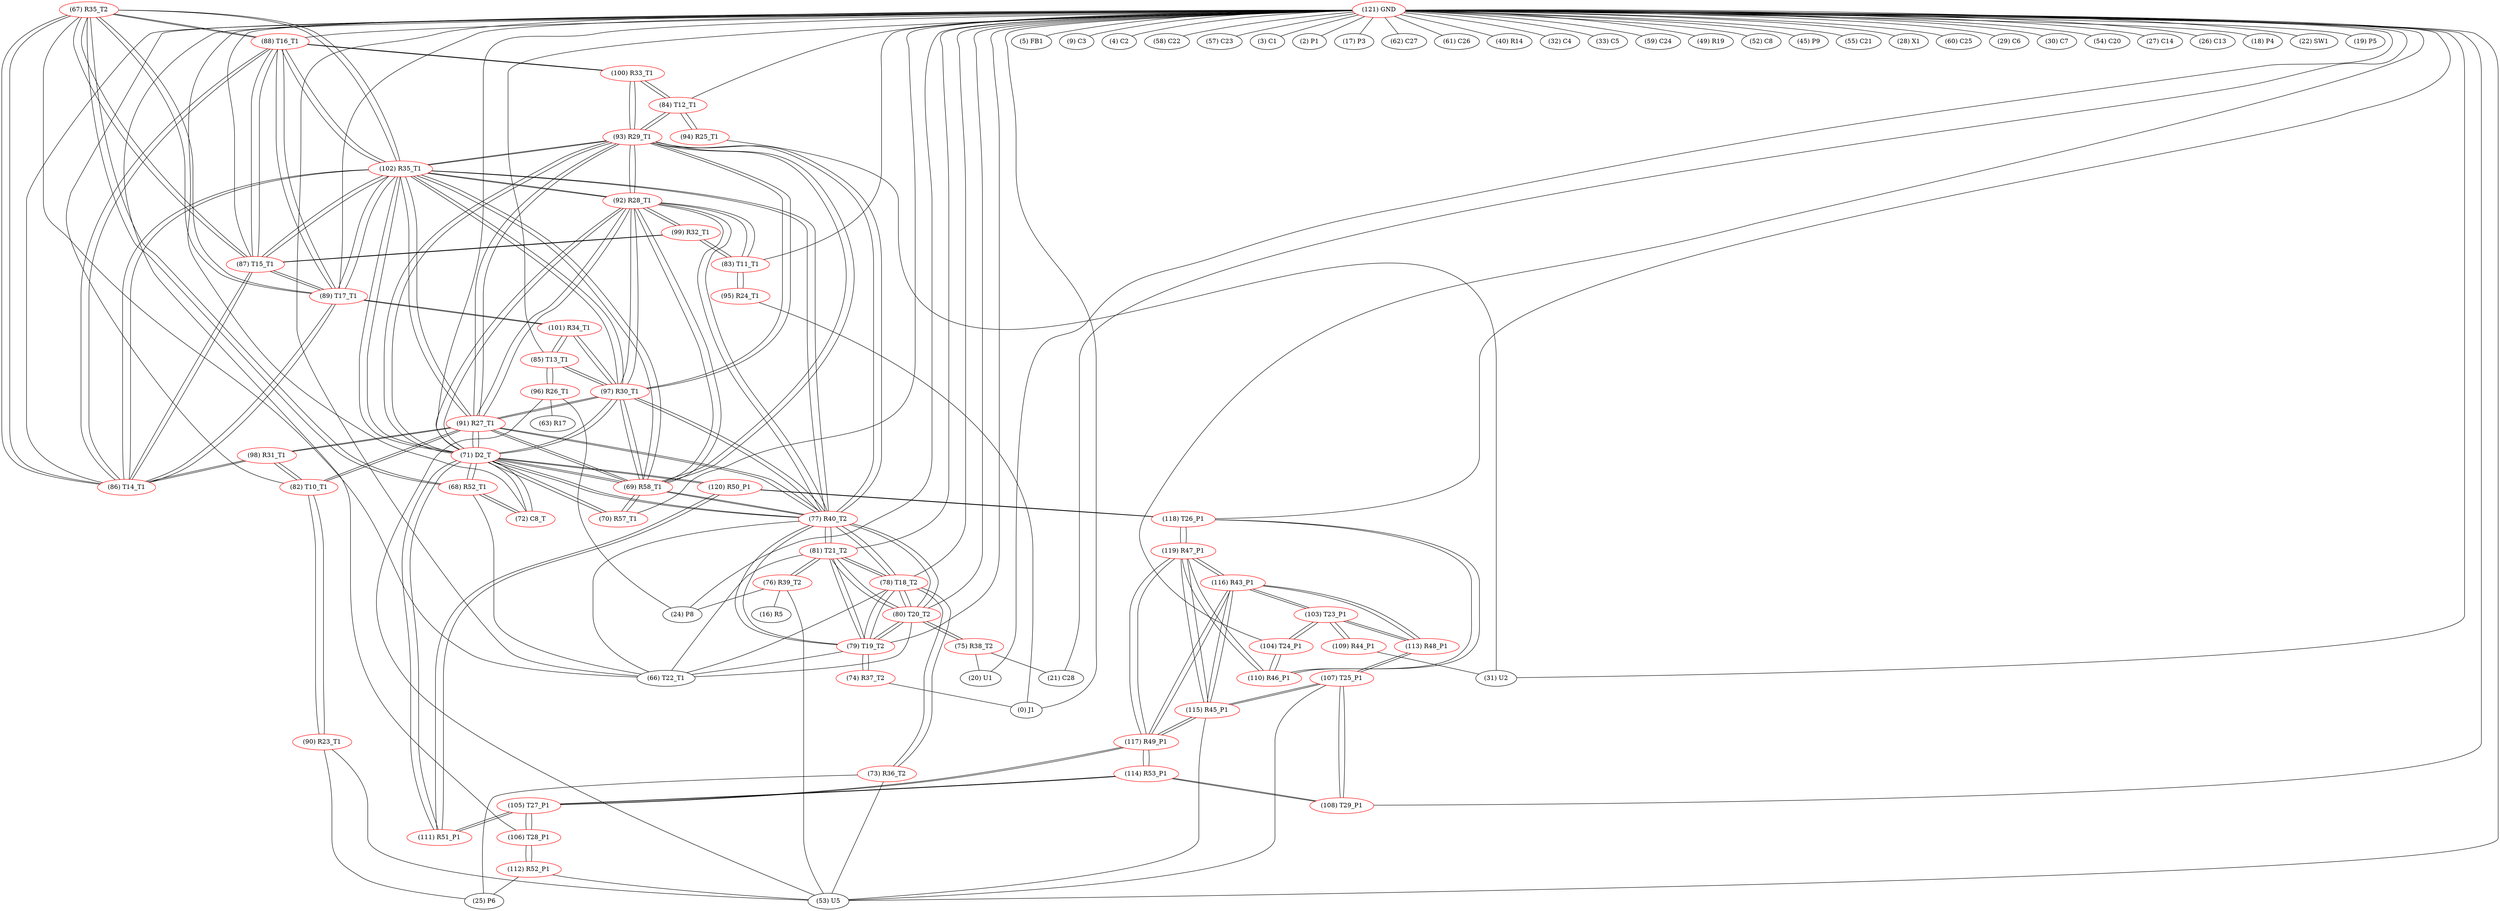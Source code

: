 graph {
	67 [label="(67) R35_T2" color=red]
	88 [label="(88) T16_T1"]
	87 [label="(87) T15_T1"]
	102 [label="(102) R35_T1"]
	86 [label="(86) T14_T1"]
	89 [label="(89) T17_T1"]
	68 [label="(68) R52_T1"]
	66 [label="(66) T22_T1"]
	68 [label="(68) R52_T1" color=red]
	71 [label="(71) D2_T"]
	72 [label="(72) C8_T"]
	67 [label="(67) R35_T2"]
	66 [label="(66) T22_T1"]
	69 [label="(69) R58_T1" color=red]
	70 [label="(70) R57_T1"]
	71 [label="(71) D2_T"]
	93 [label="(93) R29_T1"]
	102 [label="(102) R35_T1"]
	77 [label="(77) R40_T2"]
	97 [label="(97) R30_T1"]
	91 [label="(91) R27_T1"]
	92 [label="(92) R28_T1"]
	70 [label="(70) R57_T1" color=red]
	69 [label="(69) R58_T1"]
	71 [label="(71) D2_T"]
	71 [label="(71) D2_T" color=red]
	68 [label="(68) R52_T1"]
	72 [label="(72) C8_T"]
	69 [label="(69) R58_T1"]
	70 [label="(70) R57_T1"]
	93 [label="(93) R29_T1"]
	102 [label="(102) R35_T1"]
	77 [label="(77) R40_T2"]
	97 [label="(97) R30_T1"]
	91 [label="(91) R27_T1"]
	92 [label="(92) R28_T1"]
	111 [label="(111) R51_P1"]
	120 [label="(120) R50_P1"]
	72 [label="(72) C8_T" color=red]
	71 [label="(71) D2_T"]
	68 [label="(68) R52_T1"]
	73 [label="(73) R36_T2" color=red]
	53 [label="(53) U5"]
	25 [label="(25) P6"]
	78 [label="(78) T18_T2"]
	74 [label="(74) R37_T2" color=red]
	0 [label="(0) J1"]
	79 [label="(79) T19_T2"]
	75 [label="(75) R38_T2" color=red]
	20 [label="(20) U1"]
	21 [label="(21) C28"]
	80 [label="(80) T20_T2"]
	76 [label="(76) R39_T2" color=red]
	16 [label="(16) R5"]
	24 [label="(24) P8"]
	53 [label="(53) U5"]
	81 [label="(81) T21_T2"]
	77 [label="(77) R40_T2" color=red]
	93 [label="(93) R29_T1"]
	102 [label="(102) R35_T1"]
	97 [label="(97) R30_T1"]
	71 [label="(71) D2_T"]
	69 [label="(69) R58_T1"]
	91 [label="(91) R27_T1"]
	92 [label="(92) R28_T1"]
	66 [label="(66) T22_T1"]
	79 [label="(79) T19_T2"]
	78 [label="(78) T18_T2"]
	81 [label="(81) T21_T2"]
	80 [label="(80) T20_T2"]
	78 [label="(78) T18_T2" color=red]
	66 [label="(66) T22_T1"]
	79 [label="(79) T19_T2"]
	77 [label="(77) R40_T2"]
	81 [label="(81) T21_T2"]
	80 [label="(80) T20_T2"]
	73 [label="(73) R36_T2"]
	79 [label="(79) T19_T2" color=red]
	66 [label="(66) T22_T1"]
	78 [label="(78) T18_T2"]
	77 [label="(77) R40_T2"]
	81 [label="(81) T21_T2"]
	80 [label="(80) T20_T2"]
	74 [label="(74) R37_T2"]
	80 [label="(80) T20_T2" color=red]
	66 [label="(66) T22_T1"]
	79 [label="(79) T19_T2"]
	78 [label="(78) T18_T2"]
	77 [label="(77) R40_T2"]
	81 [label="(81) T21_T2"]
	75 [label="(75) R38_T2"]
	81 [label="(81) T21_T2" color=red]
	66 [label="(66) T22_T1"]
	79 [label="(79) T19_T2"]
	78 [label="(78) T18_T2"]
	77 [label="(77) R40_T2"]
	80 [label="(80) T20_T2"]
	76 [label="(76) R39_T2"]
	82 [label="(82) T10_T1" color=red]
	90 [label="(90) R23_T1"]
	98 [label="(98) R31_T1"]
	91 [label="(91) R27_T1"]
	83 [label="(83) T11_T1" color=red]
	95 [label="(95) R24_T1"]
	99 [label="(99) R32_T1"]
	92 [label="(92) R28_T1"]
	84 [label="(84) T12_T1" color=red]
	100 [label="(100) R33_T1"]
	93 [label="(93) R29_T1"]
	94 [label="(94) R25_T1"]
	85 [label="(85) T13_T1" color=red]
	97 [label="(97) R30_T1"]
	101 [label="(101) R34_T1"]
	96 [label="(96) R26_T1"]
	86 [label="(86) T14_T1" color=red]
	88 [label="(88) T16_T1"]
	87 [label="(87) T15_T1"]
	102 [label="(102) R35_T1"]
	89 [label="(89) T17_T1"]
	67 [label="(67) R35_T2"]
	98 [label="(98) R31_T1"]
	87 [label="(87) T15_T1" color=red]
	88 [label="(88) T16_T1"]
	102 [label="(102) R35_T1"]
	86 [label="(86) T14_T1"]
	89 [label="(89) T17_T1"]
	67 [label="(67) R35_T2"]
	99 [label="(99) R32_T1"]
	88 [label="(88) T16_T1" color=red]
	87 [label="(87) T15_T1"]
	102 [label="(102) R35_T1"]
	86 [label="(86) T14_T1"]
	89 [label="(89) T17_T1"]
	67 [label="(67) R35_T2"]
	100 [label="(100) R33_T1"]
	89 [label="(89) T17_T1" color=red]
	88 [label="(88) T16_T1"]
	87 [label="(87) T15_T1"]
	102 [label="(102) R35_T1"]
	86 [label="(86) T14_T1"]
	67 [label="(67) R35_T2"]
	101 [label="(101) R34_T1"]
	90 [label="(90) R23_T1" color=red]
	25 [label="(25) P6"]
	53 [label="(53) U5"]
	82 [label="(82) T10_T1"]
	91 [label="(91) R27_T1" color=red]
	93 [label="(93) R29_T1"]
	102 [label="(102) R35_T1"]
	77 [label="(77) R40_T2"]
	97 [label="(97) R30_T1"]
	71 [label="(71) D2_T"]
	69 [label="(69) R58_T1"]
	92 [label="(92) R28_T1"]
	82 [label="(82) T10_T1"]
	98 [label="(98) R31_T1"]
	92 [label="(92) R28_T1" color=red]
	93 [label="(93) R29_T1"]
	102 [label="(102) R35_T1"]
	77 [label="(77) R40_T2"]
	97 [label="(97) R30_T1"]
	71 [label="(71) D2_T"]
	69 [label="(69) R58_T1"]
	91 [label="(91) R27_T1"]
	99 [label="(99) R32_T1"]
	83 [label="(83) T11_T1"]
	93 [label="(93) R29_T1" color=red]
	102 [label="(102) R35_T1"]
	77 [label="(77) R40_T2"]
	97 [label="(97) R30_T1"]
	71 [label="(71) D2_T"]
	69 [label="(69) R58_T1"]
	91 [label="(91) R27_T1"]
	92 [label="(92) R28_T1"]
	100 [label="(100) R33_T1"]
	84 [label="(84) T12_T1"]
	94 [label="(94) R25_T1" color=red]
	31 [label="(31) U2"]
	84 [label="(84) T12_T1"]
	95 [label="(95) R24_T1" color=red]
	0 [label="(0) J1"]
	83 [label="(83) T11_T1"]
	96 [label="(96) R26_T1" color=red]
	24 [label="(24) P8"]
	53 [label="(53) U5"]
	63 [label="(63) R17"]
	85 [label="(85) T13_T1"]
	97 [label="(97) R30_T1" color=red]
	93 [label="(93) R29_T1"]
	102 [label="(102) R35_T1"]
	77 [label="(77) R40_T2"]
	71 [label="(71) D2_T"]
	69 [label="(69) R58_T1"]
	91 [label="(91) R27_T1"]
	92 [label="(92) R28_T1"]
	101 [label="(101) R34_T1"]
	85 [label="(85) T13_T1"]
	98 [label="(98) R31_T1" color=red]
	82 [label="(82) T10_T1"]
	91 [label="(91) R27_T1"]
	86 [label="(86) T14_T1"]
	99 [label="(99) R32_T1" color=red]
	87 [label="(87) T15_T1"]
	92 [label="(92) R28_T1"]
	83 [label="(83) T11_T1"]
	100 [label="(100) R33_T1" color=red]
	88 [label="(88) T16_T1"]
	93 [label="(93) R29_T1"]
	84 [label="(84) T12_T1"]
	101 [label="(101) R34_T1" color=red]
	89 [label="(89) T17_T1"]
	97 [label="(97) R30_T1"]
	85 [label="(85) T13_T1"]
	102 [label="(102) R35_T1" color=red]
	93 [label="(93) R29_T1"]
	77 [label="(77) R40_T2"]
	97 [label="(97) R30_T1"]
	71 [label="(71) D2_T"]
	69 [label="(69) R58_T1"]
	91 [label="(91) R27_T1"]
	92 [label="(92) R28_T1"]
	88 [label="(88) T16_T1"]
	87 [label="(87) T15_T1"]
	86 [label="(86) T14_T1"]
	89 [label="(89) T17_T1"]
	67 [label="(67) R35_T2"]
	103 [label="(103) T23_P1" color=red]
	113 [label="(113) R48_P1"]
	116 [label="(116) R43_P1"]
	104 [label="(104) T24_P1"]
	109 [label="(109) R44_P1"]
	104 [label="(104) T24_P1" color=red]
	110 [label="(110) R46_P1"]
	103 [label="(103) T23_P1"]
	105 [label="(105) T27_P1" color=red]
	111 [label="(111) R51_P1"]
	106 [label="(106) T28_P1"]
	114 [label="(114) R53_P1"]
	117 [label="(117) R49_P1"]
	106 [label="(106) T28_P1" color=red]
	112 [label="(112) R52_P1"]
	105 [label="(105) T27_P1"]
	107 [label="(107) T25_P1" color=red]
	108 [label="(108) T29_P1"]
	113 [label="(113) R48_P1"]
	115 [label="(115) R45_P1"]
	53 [label="(53) U5"]
	108 [label="(108) T29_P1" color=red]
	107 [label="(107) T25_P1"]
	114 [label="(114) R53_P1"]
	109 [label="(109) R44_P1" color=red]
	31 [label="(31) U2"]
	103 [label="(103) T23_P1"]
	110 [label="(110) R46_P1" color=red]
	118 [label="(118) T26_P1"]
	119 [label="(119) R47_P1"]
	104 [label="(104) T24_P1"]
	111 [label="(111) R51_P1" color=red]
	105 [label="(105) T27_P1"]
	120 [label="(120) R50_P1"]
	71 [label="(71) D2_T"]
	112 [label="(112) R52_P1" color=red]
	53 [label="(53) U5"]
	25 [label="(25) P6"]
	106 [label="(106) T28_P1"]
	113 [label="(113) R48_P1" color=red]
	107 [label="(107) T25_P1"]
	103 [label="(103) T23_P1"]
	116 [label="(116) R43_P1"]
	114 [label="(114) R53_P1" color=red]
	108 [label="(108) T29_P1"]
	105 [label="(105) T27_P1"]
	117 [label="(117) R49_P1"]
	115 [label="(115) R45_P1" color=red]
	119 [label="(119) R47_P1"]
	116 [label="(116) R43_P1"]
	117 [label="(117) R49_P1"]
	107 [label="(107) T25_P1"]
	53 [label="(53) U5"]
	116 [label="(116) R43_P1" color=red]
	113 [label="(113) R48_P1"]
	103 [label="(103) T23_P1"]
	119 [label="(119) R47_P1"]
	115 [label="(115) R45_P1"]
	117 [label="(117) R49_P1"]
	117 [label="(117) R49_P1" color=red]
	119 [label="(119) R47_P1"]
	115 [label="(115) R45_P1"]
	116 [label="(116) R43_P1"]
	105 [label="(105) T27_P1"]
	114 [label="(114) R53_P1"]
	118 [label="(118) T26_P1" color=red]
	120 [label="(120) R50_P1"]
	110 [label="(110) R46_P1"]
	119 [label="(119) R47_P1"]
	119 [label="(119) R47_P1" color=red]
	115 [label="(115) R45_P1"]
	116 [label="(116) R43_P1"]
	117 [label="(117) R49_P1"]
	118 [label="(118) T26_P1"]
	110 [label="(110) R46_P1"]
	120 [label="(120) R50_P1" color=red]
	118 [label="(118) T26_P1"]
	111 [label="(111) R51_P1"]
	71 [label="(71) D2_T"]
	121 [label="(121) GND" color=red]
	5 [label="(5) FB1"]
	9 [label="(9) C3"]
	0 [label="(0) J1"]
	4 [label="(4) C2"]
	58 [label="(58) C22"]
	57 [label="(57) C23"]
	3 [label="(3) C1"]
	2 [label="(2) P1"]
	17 [label="(17) P3"]
	62 [label="(62) C27"]
	61 [label="(61) C26"]
	40 [label="(40) R14"]
	32 [label="(32) C4"]
	33 [label="(33) C5"]
	53 [label="(53) U5"]
	59 [label="(59) C24"]
	49 [label="(49) R19"]
	52 [label="(52) C8"]
	45 [label="(45) P9"]
	55 [label="(55) C21"]
	28 [label="(28) X1"]
	60 [label="(60) C25"]
	29 [label="(29) C6"]
	30 [label="(30) C7"]
	54 [label="(54) C20"]
	27 [label="(27) C14"]
	26 [label="(26) C13"]
	31 [label="(31) U2"]
	20 [label="(20) U1"]
	24 [label="(24) P8"]
	21 [label="(21) C28"]
	18 [label="(18) P4"]
	22 [label="(22) SW1"]
	19 [label="(19) P5"]
	80 [label="(80) T20_T2"]
	78 [label="(78) T18_T2"]
	79 [label="(79) T19_T2"]
	81 [label="(81) T21_T2"]
	70 [label="(70) R57_T1"]
	66 [label="(66) T22_T1"]
	71 [label="(71) D2_T"]
	83 [label="(83) T11_T1"]
	88 [label="(88) T16_T1"]
	89 [label="(89) T17_T1"]
	82 [label="(82) T10_T1"]
	84 [label="(84) T12_T1"]
	85 [label="(85) T13_T1"]
	86 [label="(86) T14_T1"]
	87 [label="(87) T15_T1"]
	72 [label="(72) C8_T"]
	118 [label="(118) T26_P1"]
	104 [label="(104) T24_P1"]
	108 [label="(108) T29_P1"]
	106 [label="(106) T28_P1"]
	67 -- 88
	67 -- 87
	67 -- 102
	67 -- 86
	67 -- 89
	67 -- 68
	67 -- 66
	68 -- 71
	68 -- 72
	68 -- 67
	68 -- 66
	69 -- 70
	69 -- 71
	69 -- 93
	69 -- 102
	69 -- 77
	69 -- 97
	69 -- 91
	69 -- 92
	70 -- 69
	70 -- 71
	71 -- 68
	71 -- 72
	71 -- 69
	71 -- 70
	71 -- 93
	71 -- 102
	71 -- 77
	71 -- 97
	71 -- 91
	71 -- 92
	71 -- 111
	71 -- 120
	72 -- 71
	72 -- 68
	73 -- 53
	73 -- 25
	73 -- 78
	74 -- 0
	74 -- 79
	75 -- 20
	75 -- 21
	75 -- 80
	76 -- 16
	76 -- 24
	76 -- 53
	76 -- 81
	77 -- 93
	77 -- 102
	77 -- 97
	77 -- 71
	77 -- 69
	77 -- 91
	77 -- 92
	77 -- 66
	77 -- 79
	77 -- 78
	77 -- 81
	77 -- 80
	78 -- 66
	78 -- 79
	78 -- 77
	78 -- 81
	78 -- 80
	78 -- 73
	79 -- 66
	79 -- 78
	79 -- 77
	79 -- 81
	79 -- 80
	79 -- 74
	80 -- 66
	80 -- 79
	80 -- 78
	80 -- 77
	80 -- 81
	80 -- 75
	81 -- 66
	81 -- 79
	81 -- 78
	81 -- 77
	81 -- 80
	81 -- 76
	82 -- 90
	82 -- 98
	82 -- 91
	83 -- 95
	83 -- 99
	83 -- 92
	84 -- 100
	84 -- 93
	84 -- 94
	85 -- 97
	85 -- 101
	85 -- 96
	86 -- 88
	86 -- 87
	86 -- 102
	86 -- 89
	86 -- 67
	86 -- 98
	87 -- 88
	87 -- 102
	87 -- 86
	87 -- 89
	87 -- 67
	87 -- 99
	88 -- 87
	88 -- 102
	88 -- 86
	88 -- 89
	88 -- 67
	88 -- 100
	89 -- 88
	89 -- 87
	89 -- 102
	89 -- 86
	89 -- 67
	89 -- 101
	90 -- 25
	90 -- 53
	90 -- 82
	91 -- 93
	91 -- 102
	91 -- 77
	91 -- 97
	91 -- 71
	91 -- 69
	91 -- 92
	91 -- 82
	91 -- 98
	92 -- 93
	92 -- 102
	92 -- 77
	92 -- 97
	92 -- 71
	92 -- 69
	92 -- 91
	92 -- 99
	92 -- 83
	93 -- 102
	93 -- 77
	93 -- 97
	93 -- 71
	93 -- 69
	93 -- 91
	93 -- 92
	93 -- 100
	93 -- 84
	94 -- 31
	94 -- 84
	95 -- 0
	95 -- 83
	96 -- 24
	96 -- 53
	96 -- 63
	96 -- 85
	97 -- 93
	97 -- 102
	97 -- 77
	97 -- 71
	97 -- 69
	97 -- 91
	97 -- 92
	97 -- 101
	97 -- 85
	98 -- 82
	98 -- 91
	98 -- 86
	99 -- 87
	99 -- 92
	99 -- 83
	100 -- 88
	100 -- 93
	100 -- 84
	101 -- 89
	101 -- 97
	101 -- 85
	102 -- 93
	102 -- 77
	102 -- 97
	102 -- 71
	102 -- 69
	102 -- 91
	102 -- 92
	102 -- 88
	102 -- 87
	102 -- 86
	102 -- 89
	102 -- 67
	103 -- 113
	103 -- 116
	103 -- 104
	103 -- 109
	104 -- 110
	104 -- 103
	105 -- 111
	105 -- 106
	105 -- 114
	105 -- 117
	106 -- 112
	106 -- 105
	107 -- 108
	107 -- 113
	107 -- 115
	107 -- 53
	108 -- 107
	108 -- 114
	109 -- 31
	109 -- 103
	110 -- 118
	110 -- 119
	110 -- 104
	111 -- 105
	111 -- 120
	111 -- 71
	112 -- 53
	112 -- 25
	112 -- 106
	113 -- 107
	113 -- 103
	113 -- 116
	114 -- 108
	114 -- 105
	114 -- 117
	115 -- 119
	115 -- 116
	115 -- 117
	115 -- 107
	115 -- 53
	116 -- 113
	116 -- 103
	116 -- 119
	116 -- 115
	116 -- 117
	117 -- 119
	117 -- 115
	117 -- 116
	117 -- 105
	117 -- 114
	118 -- 120
	118 -- 110
	118 -- 119
	119 -- 115
	119 -- 116
	119 -- 117
	119 -- 118
	119 -- 110
	120 -- 118
	120 -- 111
	120 -- 71
	121 -- 5
	121 -- 9
	121 -- 0
	121 -- 4
	121 -- 58
	121 -- 57
	121 -- 3
	121 -- 2
	121 -- 17
	121 -- 62
	121 -- 61
	121 -- 40
	121 -- 32
	121 -- 33
	121 -- 53
	121 -- 59
	121 -- 49
	121 -- 52
	121 -- 45
	121 -- 55
	121 -- 28
	121 -- 60
	121 -- 29
	121 -- 30
	121 -- 54
	121 -- 27
	121 -- 26
	121 -- 31
	121 -- 20
	121 -- 24
	121 -- 21
	121 -- 18
	121 -- 22
	121 -- 19
	121 -- 80
	121 -- 78
	121 -- 79
	121 -- 81
	121 -- 70
	121 -- 66
	121 -- 71
	121 -- 83
	121 -- 88
	121 -- 89
	121 -- 82
	121 -- 84
	121 -- 85
	121 -- 86
	121 -- 87
	121 -- 72
	121 -- 118
	121 -- 104
	121 -- 108
	121 -- 106
}